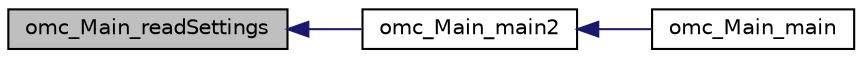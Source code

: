 digraph "omc_Main_readSettings"
{
  edge [fontname="Helvetica",fontsize="10",labelfontname="Helvetica",labelfontsize="10"];
  node [fontname="Helvetica",fontsize="10",shape=record];
  rankdir="LR";
  Node2605 [label="omc_Main_readSettings",height=0.2,width=0.4,color="black", fillcolor="grey75", style="filled", fontcolor="black"];
  Node2605 -> Node2606 [dir="back",color="midnightblue",fontsize="10",style="solid",fontname="Helvetica"];
  Node2606 [label="omc_Main_main2",height=0.2,width=0.4,color="black", fillcolor="white", style="filled",URL="$d0/d6a/_compiler_2boot_2build_2main_8c.html#a74332d5d9260555d4930db710cec9961"];
  Node2606 -> Node2607 [dir="back",color="midnightblue",fontsize="10",style="solid",fontname="Helvetica"];
  Node2607 [label="omc_Main_main",height=0.2,width=0.4,color="black", fillcolor="white", style="filled",URL="$d0/d55/_main_8h.html#aabe07fd15394b0075c7ba561a1239b8f"];
}
